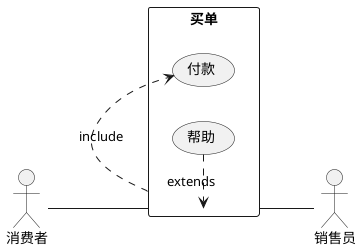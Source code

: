 @startuml
left to right direction
actor 消费者
actor 销售员
rectangle 买单 {
    消费者 -- (买单)
    (买单) .> (付款): include
    (帮助) .> (买单): extends
    (买单) -- 销售员
}
@enduml